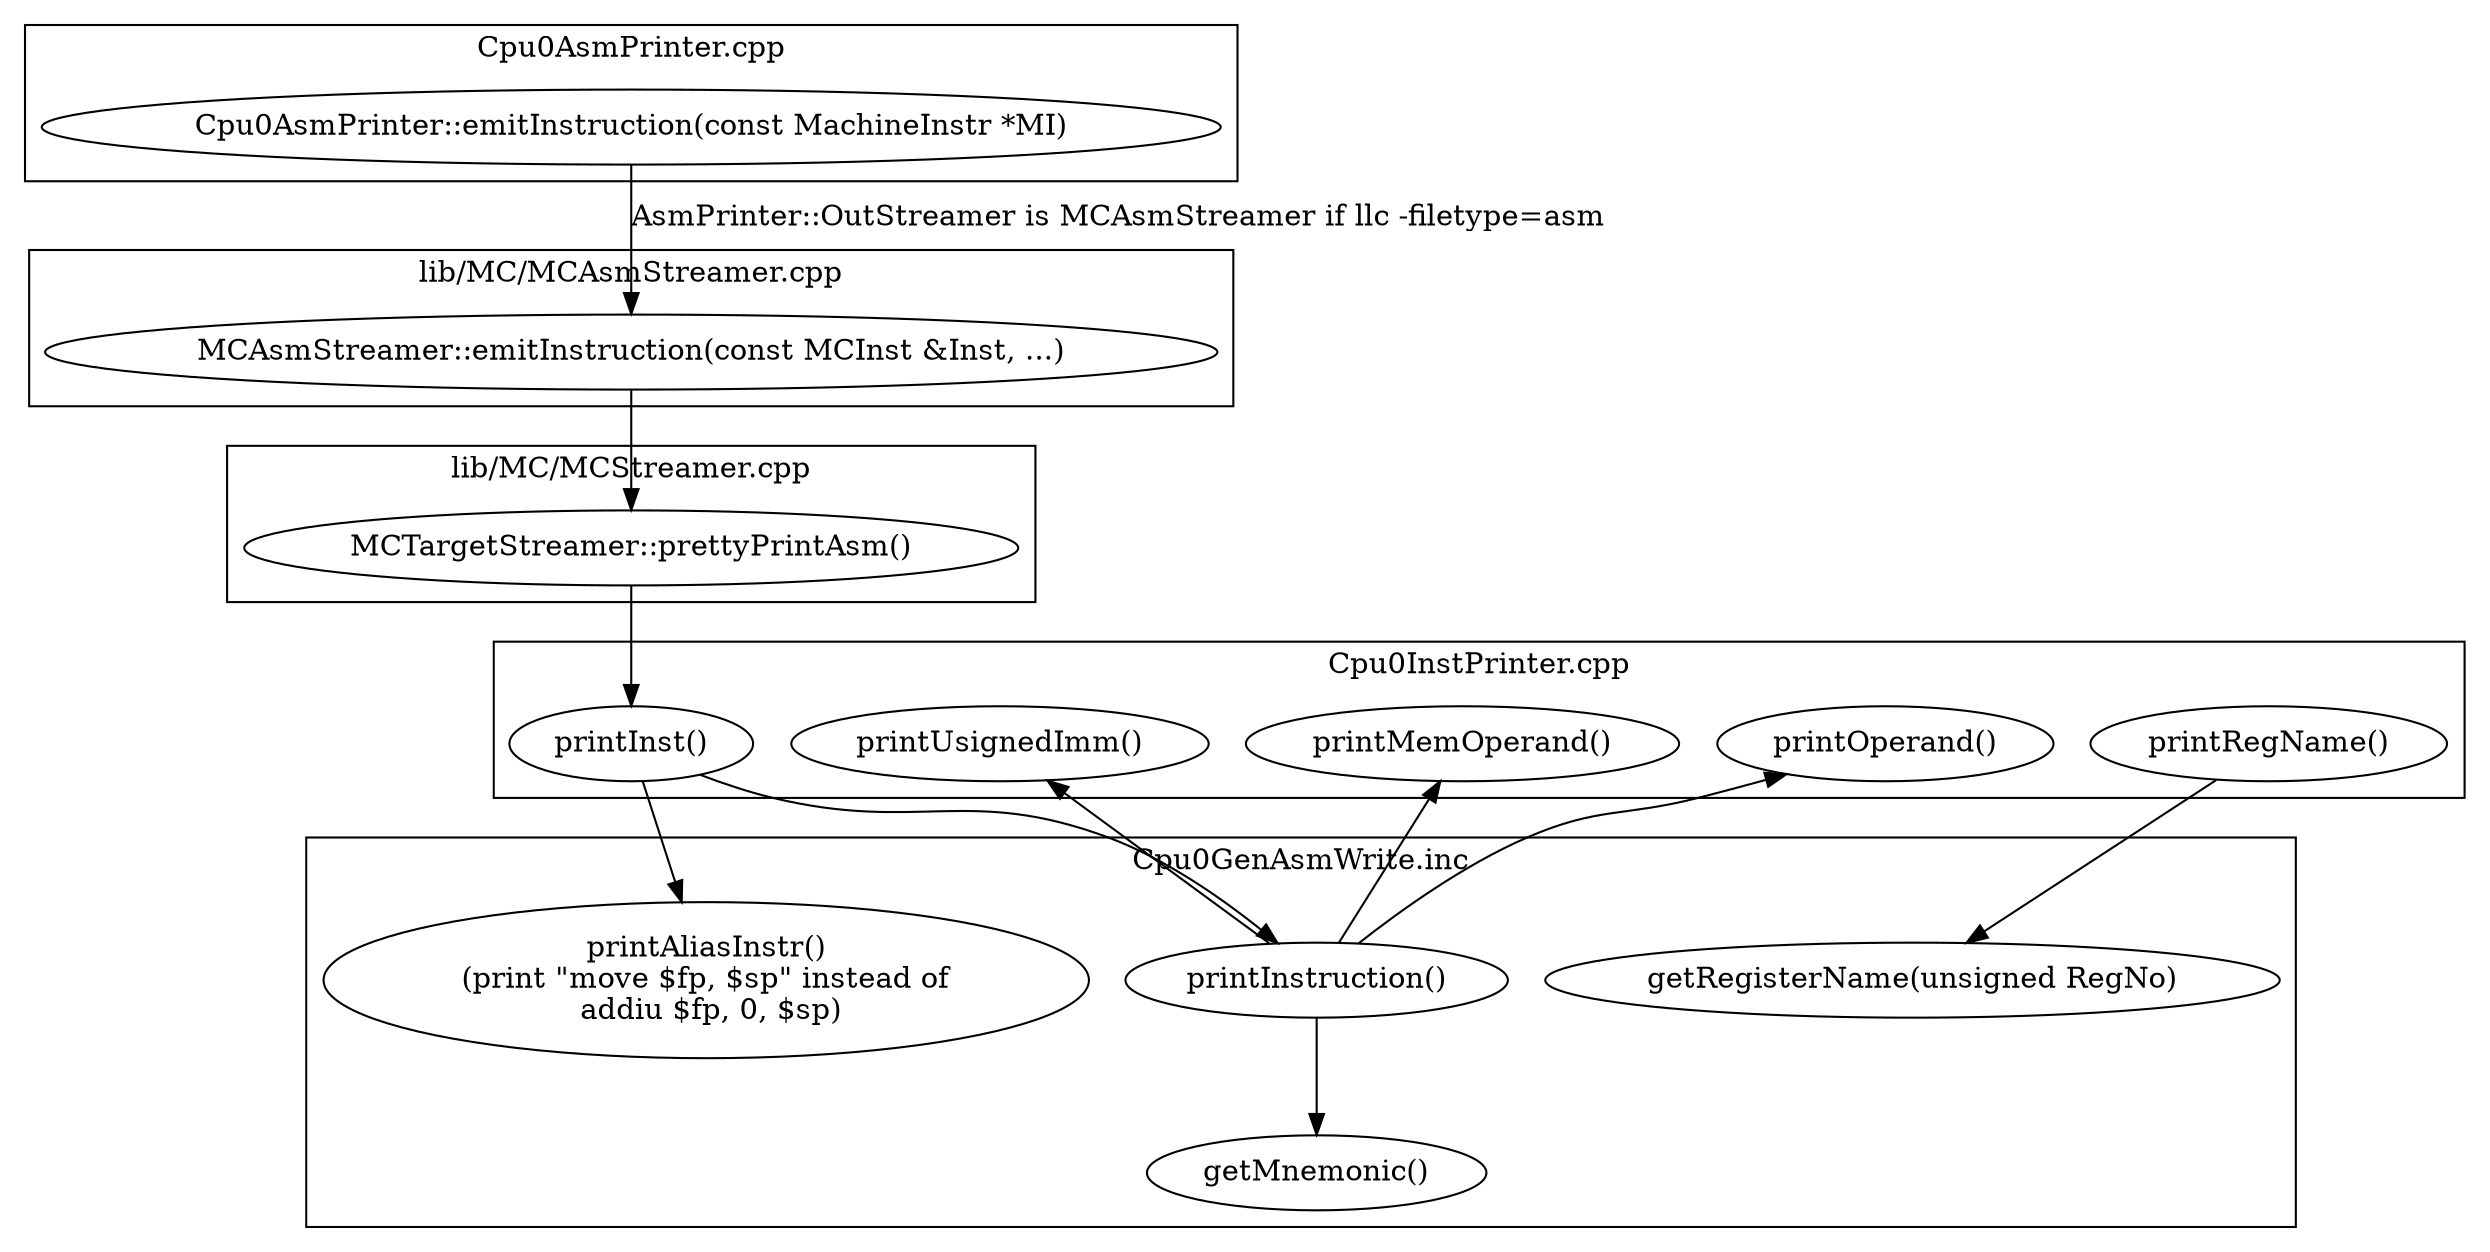 digraph G {
  rankdir=TB;
  E1 -> E2 [label="AsmPrinter::OutStreamer is MCAsmStreamer if llc -filetype=asm"];
  E2 -> "MCTargetStreamer::prettyPrintAsm()" -> "printInst()" -> "printInstruction()";
  "printInstruction()" -> "getMnemonic()";
  "printInstruction()" -> "printUsignedImm()";
  "printInstruction()" -> "printMemOperand()";
  "printInstruction()" -> "printOperand()";
  "printRegName()" -> "getRegisterName(unsigned RegNo)";
  "printInst()" -> "printAliasInstr()";
  subgraph clusterCpu0Asm {
    label = "Cpu0AsmPrinter.cpp";
    E1 [label="Cpu0AsmPrinter::emitInstruction(const MachineInstr *MI)"];
  }
  subgraph clusterMCAsm {
    label = "lib/MC/MCAsmStreamer.cpp";
    E2 [label="MCAsmStreamer::emitInstruction(const MCInst &Inst, ...)"];
  }
  subgraph clusterMC {
    label = "lib/MC/MCStreamer.cpp";
    "MCTargetStreamer::prettyPrintAsm()";
  }
  subgraph clusterInc {
    label = "Cpu0GenAsmWrite.inc";
    "getMnemonic()";
    "printInstruction()";
    "getRegisterName(unsigned RegNo)";
    "printAliasInstr()" [label="printAliasInstr()\n (print \"move $fp, $sp\" instead of \n addiu $fp, 0, $sp)\n"];
  }
  subgraph clusterCpu0InstPrinter {
    label = "Cpu0InstPrinter.cpp";
    "printRegName()";
    "printInst()";
    "printUsignedImm()";
    "printMemOperand()";
    "printOperand()";
  }
//  label = "Figure: The flow of printing assembly and calling between Cpu0InstPrinter.cpp and Cpu0GenAsmWrite.inc";
}
  
